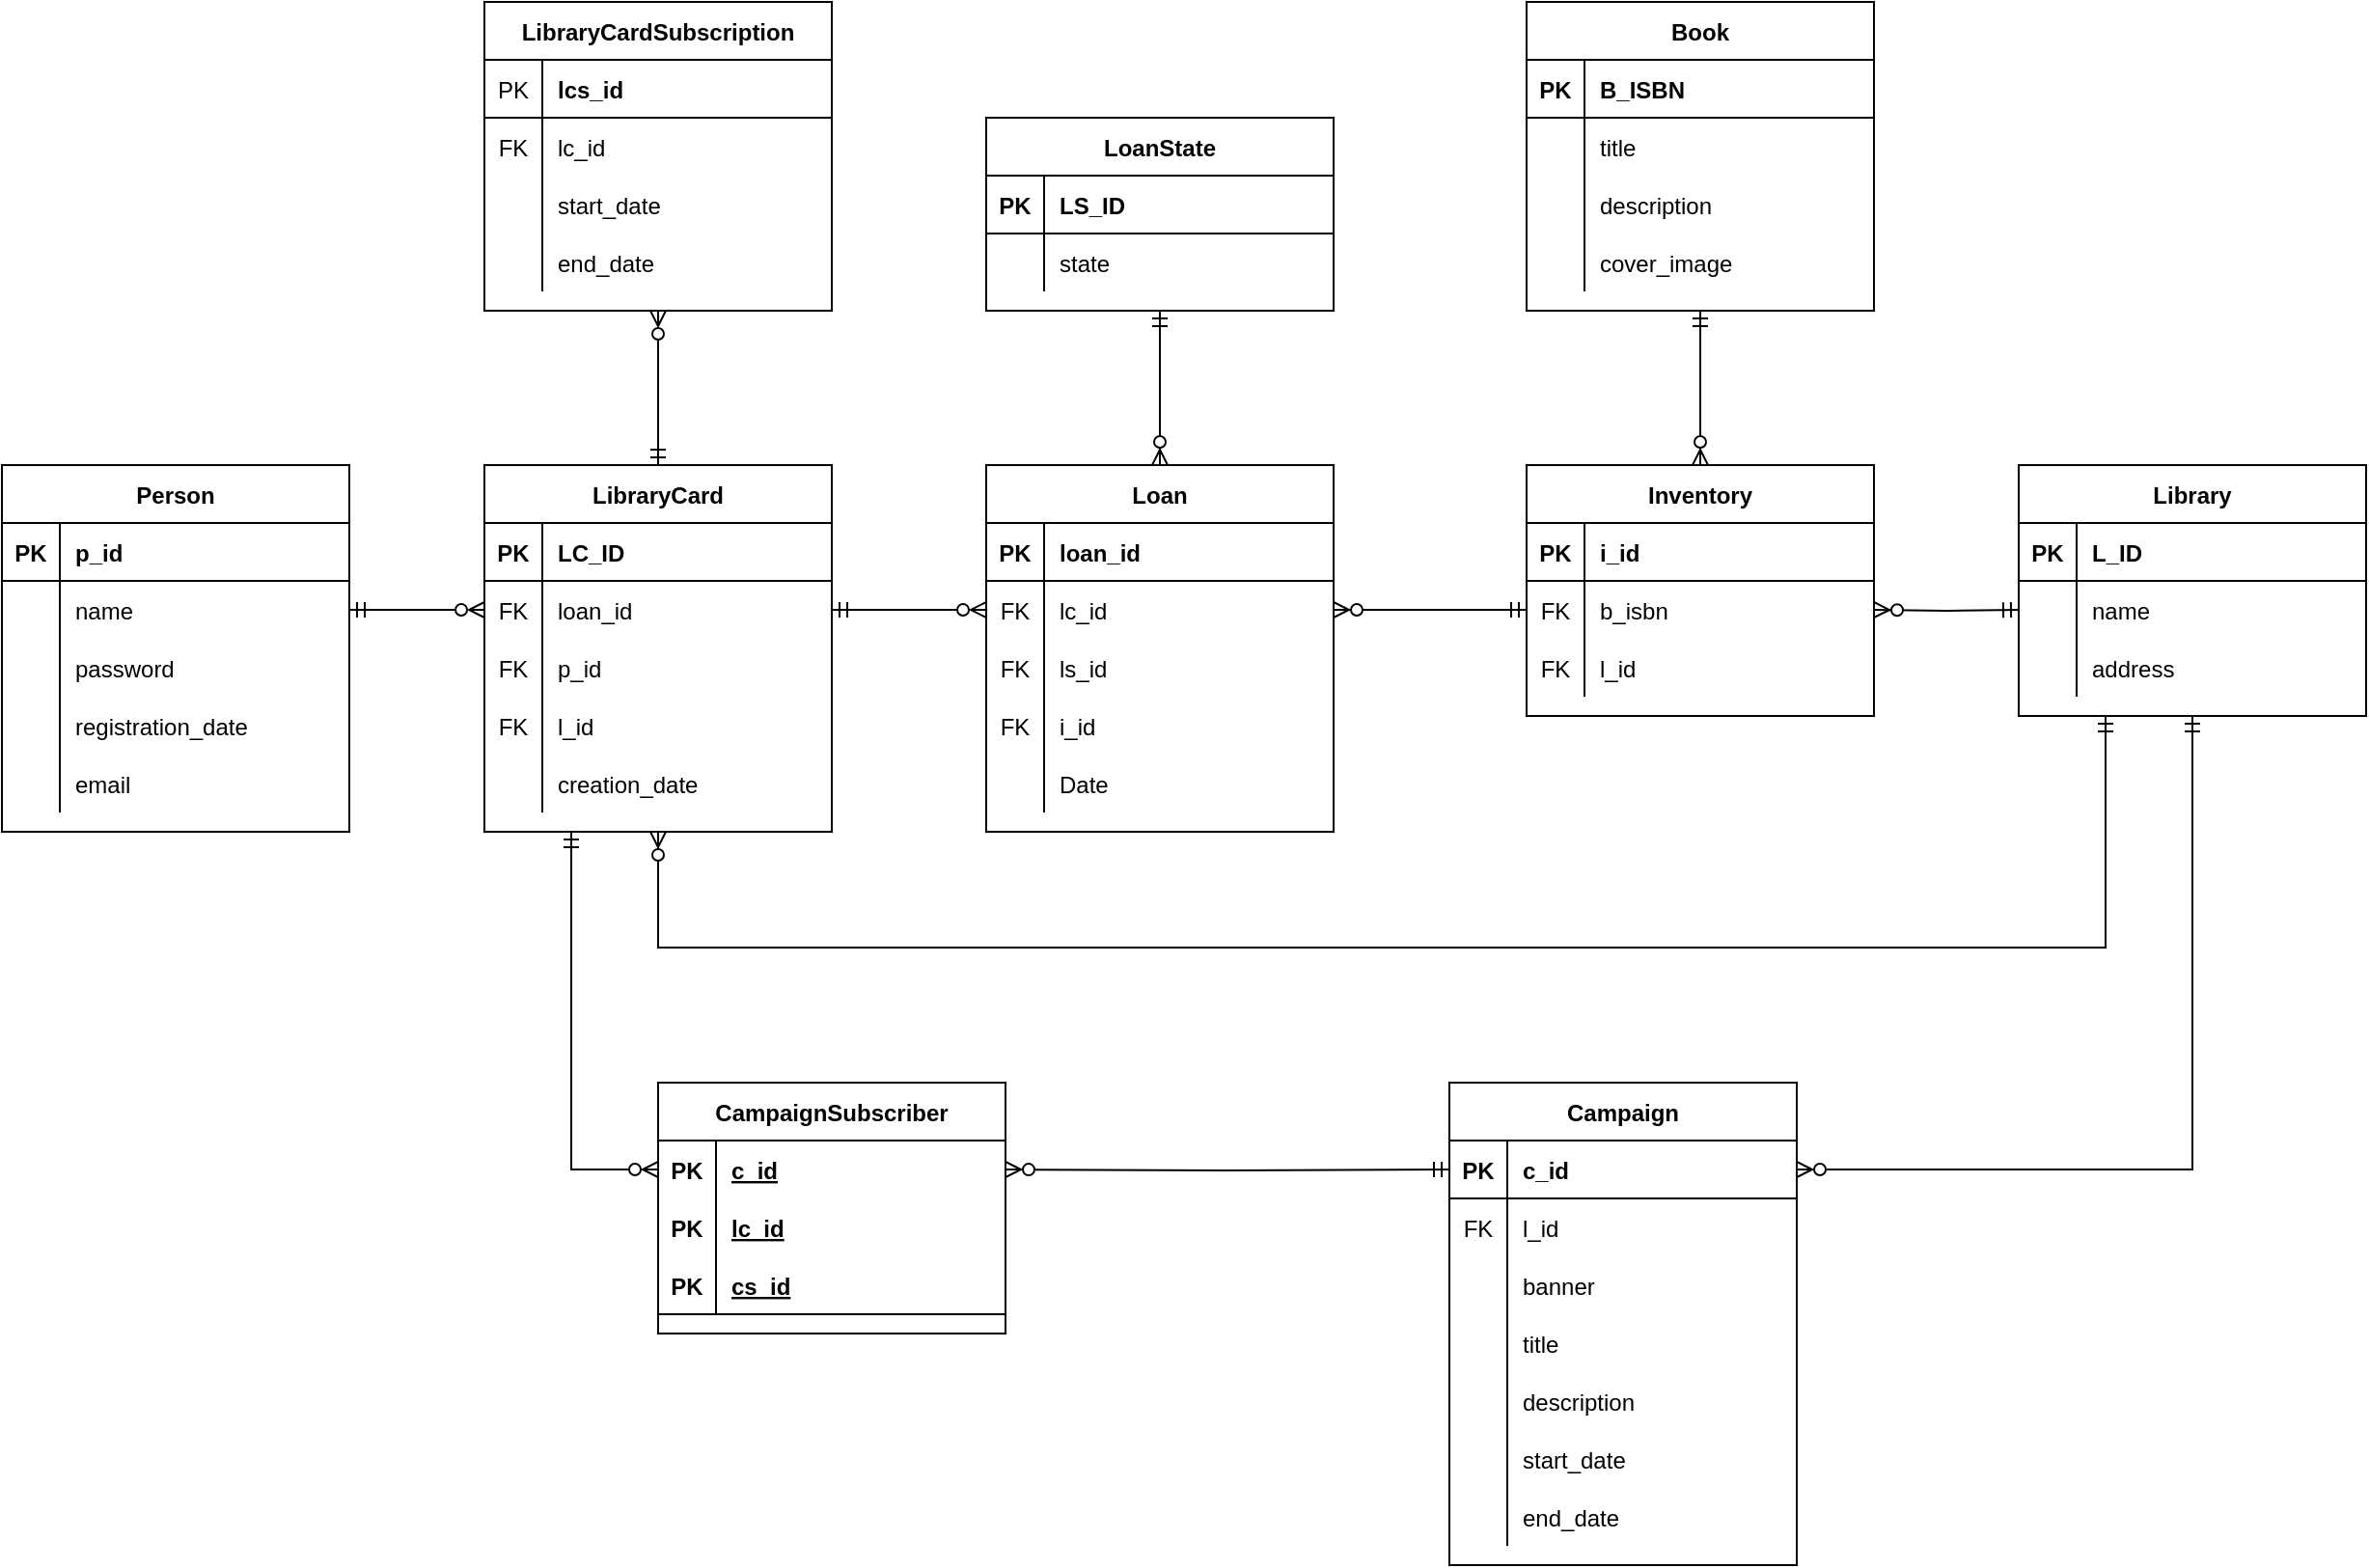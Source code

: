 <mxfile version="15.6.3" type="device"><diagram id="71XcZouUmZXSYac8kZyv" name="Page-1"><mxGraphModel dx="1411" dy="1487" grid="0" gridSize="10" guides="1" tooltips="1" connect="1" arrows="1" fold="1" page="0" pageScale="1" pageWidth="850" pageHeight="1100" math="0" shadow="0"><root><mxCell id="0"/><mxCell id="1" parent="0"/><mxCell id="ukqFxqZAA_Nl13PU7IoR-45" value="Person" style="shape=table;startSize=30;container=1;collapsible=1;childLayout=tableLayout;fixedRows=1;rowLines=0;fontStyle=1;align=center;resizeLast=1;" parent="1" vertex="1"><mxGeometry x="50" y="280" width="180" height="190" as="geometry"/></mxCell><mxCell id="ukqFxqZAA_Nl13PU7IoR-46" value="" style="shape=partialRectangle;collapsible=0;dropTarget=0;pointerEvents=0;fillColor=none;top=0;left=0;bottom=1;right=0;points=[[0,0.5],[1,0.5]];portConstraint=eastwest;" parent="ukqFxqZAA_Nl13PU7IoR-45" vertex="1"><mxGeometry y="30" width="180" height="30" as="geometry"/></mxCell><mxCell id="ukqFxqZAA_Nl13PU7IoR-47" value="PK" style="shape=partialRectangle;connectable=0;fillColor=none;top=0;left=0;bottom=0;right=0;fontStyle=1;overflow=hidden;" parent="ukqFxqZAA_Nl13PU7IoR-46" vertex="1"><mxGeometry width="30" height="30" as="geometry"><mxRectangle width="30" height="30" as="alternateBounds"/></mxGeometry></mxCell><mxCell id="ukqFxqZAA_Nl13PU7IoR-48" value="p_id" style="shape=partialRectangle;connectable=0;fillColor=none;top=0;left=0;bottom=0;right=0;align=left;spacingLeft=6;fontStyle=1;overflow=hidden;" parent="ukqFxqZAA_Nl13PU7IoR-46" vertex="1"><mxGeometry x="30" width="150" height="30" as="geometry"><mxRectangle width="150" height="30" as="alternateBounds"/></mxGeometry></mxCell><mxCell id="ukqFxqZAA_Nl13PU7IoR-49" value="" style="shape=partialRectangle;collapsible=0;dropTarget=0;pointerEvents=0;fillColor=none;top=0;left=0;bottom=0;right=0;points=[[0,0.5],[1,0.5]];portConstraint=eastwest;" parent="ukqFxqZAA_Nl13PU7IoR-45" vertex="1"><mxGeometry y="60" width="180" height="30" as="geometry"/></mxCell><mxCell id="ukqFxqZAA_Nl13PU7IoR-50" value="" style="shape=partialRectangle;connectable=0;fillColor=none;top=0;left=0;bottom=0;right=0;editable=1;overflow=hidden;" parent="ukqFxqZAA_Nl13PU7IoR-49" vertex="1"><mxGeometry width="30" height="30" as="geometry"><mxRectangle width="30" height="30" as="alternateBounds"/></mxGeometry></mxCell><mxCell id="ukqFxqZAA_Nl13PU7IoR-51" value="name" style="shape=partialRectangle;connectable=0;fillColor=none;top=0;left=0;bottom=0;right=0;align=left;spacingLeft=6;overflow=hidden;" parent="ukqFxqZAA_Nl13PU7IoR-49" vertex="1"><mxGeometry x="30" width="150" height="30" as="geometry"><mxRectangle width="150" height="30" as="alternateBounds"/></mxGeometry></mxCell><mxCell id="DUB__mF6VJ_EFagGMsb7-1" value="" style="shape=partialRectangle;collapsible=0;dropTarget=0;pointerEvents=0;fillColor=none;top=0;left=0;bottom=0;right=0;points=[[0,0.5],[1,0.5]];portConstraint=eastwest;" parent="ukqFxqZAA_Nl13PU7IoR-45" vertex="1"><mxGeometry y="90" width="180" height="30" as="geometry"/></mxCell><mxCell id="DUB__mF6VJ_EFagGMsb7-2" value="" style="shape=partialRectangle;connectable=0;fillColor=none;top=0;left=0;bottom=0;right=0;editable=1;overflow=hidden;" parent="DUB__mF6VJ_EFagGMsb7-1" vertex="1"><mxGeometry width="30" height="30" as="geometry"><mxRectangle width="30" height="30" as="alternateBounds"/></mxGeometry></mxCell><mxCell id="DUB__mF6VJ_EFagGMsb7-3" value="password" style="shape=partialRectangle;connectable=0;fillColor=none;top=0;left=0;bottom=0;right=0;align=left;spacingLeft=6;overflow=hidden;" parent="DUB__mF6VJ_EFagGMsb7-1" vertex="1"><mxGeometry x="30" width="150" height="30" as="geometry"><mxRectangle width="150" height="30" as="alternateBounds"/></mxGeometry></mxCell><mxCell id="WIIf1qisonKTlwiJl03i-13" value="" style="shape=partialRectangle;collapsible=0;dropTarget=0;pointerEvents=0;fillColor=none;top=0;left=0;bottom=0;right=0;points=[[0,0.5],[1,0.5]];portConstraint=eastwest;" vertex="1" parent="ukqFxqZAA_Nl13PU7IoR-45"><mxGeometry y="120" width="180" height="30" as="geometry"/></mxCell><mxCell id="WIIf1qisonKTlwiJl03i-14" value="" style="shape=partialRectangle;connectable=0;fillColor=none;top=0;left=0;bottom=0;right=0;editable=1;overflow=hidden;" vertex="1" parent="WIIf1qisonKTlwiJl03i-13"><mxGeometry width="30" height="30" as="geometry"><mxRectangle width="30" height="30" as="alternateBounds"/></mxGeometry></mxCell><mxCell id="WIIf1qisonKTlwiJl03i-15" value="registration_date" style="shape=partialRectangle;connectable=0;fillColor=none;top=0;left=0;bottom=0;right=0;align=left;spacingLeft=6;overflow=hidden;" vertex="1" parent="WIIf1qisonKTlwiJl03i-13"><mxGeometry x="30" width="150" height="30" as="geometry"><mxRectangle width="150" height="30" as="alternateBounds"/></mxGeometry></mxCell><mxCell id="ukqFxqZAA_Nl13PU7IoR-52" value="" style="shape=partialRectangle;collapsible=0;dropTarget=0;pointerEvents=0;fillColor=none;top=0;left=0;bottom=0;right=0;points=[[0,0.5],[1,0.5]];portConstraint=eastwest;" parent="ukqFxqZAA_Nl13PU7IoR-45" vertex="1"><mxGeometry y="150" width="180" height="30" as="geometry"/></mxCell><mxCell id="ukqFxqZAA_Nl13PU7IoR-53" value="" style="shape=partialRectangle;connectable=0;fillColor=none;top=0;left=0;bottom=0;right=0;editable=1;overflow=hidden;" parent="ukqFxqZAA_Nl13PU7IoR-52" vertex="1"><mxGeometry width="30" height="30" as="geometry"><mxRectangle width="30" height="30" as="alternateBounds"/></mxGeometry></mxCell><mxCell id="ukqFxqZAA_Nl13PU7IoR-54" value="email" style="shape=partialRectangle;connectable=0;fillColor=none;top=0;left=0;bottom=0;right=0;align=left;spacingLeft=6;overflow=hidden;" parent="ukqFxqZAA_Nl13PU7IoR-52" vertex="1"><mxGeometry x="30" width="150" height="30" as="geometry"><mxRectangle width="150" height="30" as="alternateBounds"/></mxGeometry></mxCell><mxCell id="ukqFxqZAA_Nl13PU7IoR-162" style="edgeStyle=orthogonalEdgeStyle;rounded=0;orthogonalLoop=1;jettySize=auto;html=1;exitX=0.5;exitY=0;exitDx=0;exitDy=0;entryX=0.5;entryY=1;entryDx=0;entryDy=0;endArrow=ERzeroToMany;endFill=0;startArrow=ERmandOne;startFill=0;" parent="1" source="ukqFxqZAA_Nl13PU7IoR-67" target="ukqFxqZAA_Nl13PU7IoR-86" edge="1"><mxGeometry relative="1" as="geometry"/></mxCell><mxCell id="DUB__mF6VJ_EFagGMsb7-30" style="edgeStyle=orthogonalEdgeStyle;rounded=0;orthogonalLoop=1;jettySize=auto;html=1;exitX=0.5;exitY=1;exitDx=0;exitDy=0;entryX=0.25;entryY=1;entryDx=0;entryDy=0;endArrow=ERmandOne;endFill=0;startArrow=ERzeroToMany;startFill=1;" parent="1" source="ukqFxqZAA_Nl13PU7IoR-67" target="ukqFxqZAA_Nl13PU7IoR-148" edge="1"><mxGeometry relative="1" as="geometry"><Array as="points"><mxPoint x="390" y="530"/><mxPoint x="1140" y="530"/></Array></mxGeometry></mxCell><mxCell id="5yiErtTY-mETtIlknZKM-1" style="edgeStyle=orthogonalEdgeStyle;rounded=0;orthogonalLoop=1;jettySize=auto;html=1;exitX=0.25;exitY=1;exitDx=0;exitDy=0;entryX=0;entryY=0.5;entryDx=0;entryDy=0;endArrow=ERzeroToMany;endFill=0;startArrow=ERmandOne;startFill=0;" parent="1" source="ukqFxqZAA_Nl13PU7IoR-67" target="ukqFxqZAA_Nl13PU7IoR-190" edge="1"><mxGeometry relative="1" as="geometry"/></mxCell><mxCell id="ukqFxqZAA_Nl13PU7IoR-67" value="LibraryCard" style="shape=table;startSize=30;container=1;collapsible=1;childLayout=tableLayout;fixedRows=1;rowLines=0;fontStyle=1;align=center;resizeLast=1;" parent="1" vertex="1"><mxGeometry x="300" y="280" width="180" height="190" as="geometry"><mxRectangle x="300" y="280" width="100" height="30" as="alternateBounds"/></mxGeometry></mxCell><mxCell id="ukqFxqZAA_Nl13PU7IoR-68" value="" style="shape=partialRectangle;collapsible=0;dropTarget=0;pointerEvents=0;fillColor=none;top=0;left=0;bottom=1;right=0;points=[[0,0.5],[1,0.5]];portConstraint=eastwest;" parent="ukqFxqZAA_Nl13PU7IoR-67" vertex="1"><mxGeometry y="30" width="180" height="30" as="geometry"/></mxCell><mxCell id="ukqFxqZAA_Nl13PU7IoR-69" value="PK" style="shape=partialRectangle;connectable=0;fillColor=none;top=0;left=0;bottom=0;right=0;fontStyle=1;overflow=hidden;" parent="ukqFxqZAA_Nl13PU7IoR-68" vertex="1"><mxGeometry width="30" height="30" as="geometry"><mxRectangle width="30" height="30" as="alternateBounds"/></mxGeometry></mxCell><mxCell id="ukqFxqZAA_Nl13PU7IoR-70" value="LC_ID" style="shape=partialRectangle;connectable=0;fillColor=none;top=0;left=0;bottom=0;right=0;align=left;spacingLeft=6;fontStyle=1;overflow=hidden;" parent="ukqFxqZAA_Nl13PU7IoR-68" vertex="1"><mxGeometry x="30" width="150" height="30" as="geometry"><mxRectangle width="150" height="30" as="alternateBounds"/></mxGeometry></mxCell><mxCell id="WIIf1qisonKTlwiJl03i-10" value="" style="shape=partialRectangle;collapsible=0;dropTarget=0;pointerEvents=0;fillColor=none;top=0;left=0;bottom=0;right=0;points=[[0,0.5],[1,0.5]];portConstraint=eastwest;" vertex="1" parent="ukqFxqZAA_Nl13PU7IoR-67"><mxGeometry y="60" width="180" height="30" as="geometry"/></mxCell><mxCell id="WIIf1qisonKTlwiJl03i-11" value="FK" style="shape=partialRectangle;connectable=0;fillColor=none;top=0;left=0;bottom=0;right=0;fontStyle=0;overflow=hidden;" vertex="1" parent="WIIf1qisonKTlwiJl03i-10"><mxGeometry width="30" height="30" as="geometry"><mxRectangle width="30" height="30" as="alternateBounds"/></mxGeometry></mxCell><mxCell id="WIIf1qisonKTlwiJl03i-12" value="loan_id" style="shape=partialRectangle;connectable=0;fillColor=none;top=0;left=0;bottom=0;right=0;align=left;spacingLeft=6;fontStyle=0;overflow=hidden;" vertex="1" parent="WIIf1qisonKTlwiJl03i-10"><mxGeometry x="30" width="150" height="30" as="geometry"><mxRectangle width="150" height="30" as="alternateBounds"/></mxGeometry></mxCell><mxCell id="WIIf1qisonKTlwiJl03i-7" value="" style="shape=partialRectangle;collapsible=0;dropTarget=0;pointerEvents=0;fillColor=none;top=0;left=0;bottom=0;right=0;points=[[0,0.5],[1,0.5]];portConstraint=eastwest;" vertex="1" parent="ukqFxqZAA_Nl13PU7IoR-67"><mxGeometry y="90" width="180" height="30" as="geometry"/></mxCell><mxCell id="WIIf1qisonKTlwiJl03i-8" value="FK" style="shape=partialRectangle;connectable=0;fillColor=none;top=0;left=0;bottom=0;right=0;editable=1;overflow=hidden;" vertex="1" parent="WIIf1qisonKTlwiJl03i-7"><mxGeometry width="30" height="30" as="geometry"><mxRectangle width="30" height="30" as="alternateBounds"/></mxGeometry></mxCell><mxCell id="WIIf1qisonKTlwiJl03i-9" value="p_id" style="shape=partialRectangle;connectable=0;fillColor=none;top=0;left=0;bottom=0;right=0;align=left;spacingLeft=6;overflow=hidden;" vertex="1" parent="WIIf1qisonKTlwiJl03i-7"><mxGeometry x="30" width="150" height="30" as="geometry"><mxRectangle width="150" height="30" as="alternateBounds"/></mxGeometry></mxCell><mxCell id="WIIf1qisonKTlwiJl03i-16" value="" style="shape=partialRectangle;collapsible=0;dropTarget=0;pointerEvents=0;fillColor=none;top=0;left=0;bottom=0;right=0;points=[[0,0.5],[1,0.5]];portConstraint=eastwest;" vertex="1" parent="ukqFxqZAA_Nl13PU7IoR-67"><mxGeometry y="120" width="180" height="30" as="geometry"/></mxCell><mxCell id="WIIf1qisonKTlwiJl03i-17" value="FK" style="shape=partialRectangle;connectable=0;fillColor=none;top=0;left=0;bottom=0;right=0;fontStyle=0;overflow=hidden;" vertex="1" parent="WIIf1qisonKTlwiJl03i-16"><mxGeometry width="30" height="30" as="geometry"><mxRectangle width="30" height="30" as="alternateBounds"/></mxGeometry></mxCell><mxCell id="WIIf1qisonKTlwiJl03i-18" value="l_id" style="shape=partialRectangle;connectable=0;fillColor=none;top=0;left=0;bottom=0;right=0;align=left;spacingLeft=6;fontStyle=0;overflow=hidden;" vertex="1" parent="WIIf1qisonKTlwiJl03i-16"><mxGeometry x="30" width="150" height="30" as="geometry"><mxRectangle width="150" height="30" as="alternateBounds"/></mxGeometry></mxCell><mxCell id="WIIf1qisonKTlwiJl03i-19" value="" style="shape=partialRectangle;collapsible=0;dropTarget=0;pointerEvents=0;fillColor=none;top=0;left=0;bottom=0;right=0;points=[[0,0.5],[1,0.5]];portConstraint=eastwest;" vertex="1" parent="ukqFxqZAA_Nl13PU7IoR-67"><mxGeometry y="150" width="180" height="30" as="geometry"/></mxCell><mxCell id="WIIf1qisonKTlwiJl03i-20" value="" style="shape=partialRectangle;connectable=0;fillColor=none;top=0;left=0;bottom=0;right=0;editable=1;overflow=hidden;" vertex="1" parent="WIIf1qisonKTlwiJl03i-19"><mxGeometry width="30" height="30" as="geometry"><mxRectangle width="30" height="30" as="alternateBounds"/></mxGeometry></mxCell><mxCell id="WIIf1qisonKTlwiJl03i-21" value="creation_date" style="shape=partialRectangle;connectable=0;fillColor=none;top=0;left=0;bottom=0;right=0;align=left;spacingLeft=6;overflow=hidden;" vertex="1" parent="WIIf1qisonKTlwiJl03i-19"><mxGeometry x="30" width="150" height="30" as="geometry"><mxRectangle width="150" height="30" as="alternateBounds"/></mxGeometry></mxCell><mxCell id="ukqFxqZAA_Nl13PU7IoR-86" value="LibraryCardSubscription" style="shape=table;startSize=30;container=1;collapsible=1;childLayout=tableLayout;fixedRows=1;rowLines=0;fontStyle=1;align=center;resizeLast=1;" parent="1" vertex="1"><mxGeometry x="300" y="40" width="180" height="160" as="geometry"/></mxCell><mxCell id="ukqFxqZAA_Nl13PU7IoR-103" value="" style="shape=partialRectangle;collapsible=0;dropTarget=0;pointerEvents=0;fillColor=none;top=0;left=0;bottom=1;right=0;points=[[0,0.5],[1,0.5]];portConstraint=eastwest;" parent="ukqFxqZAA_Nl13PU7IoR-86" vertex="1"><mxGeometry y="30" width="180" height="30" as="geometry"/></mxCell><mxCell id="ukqFxqZAA_Nl13PU7IoR-104" value="PK" style="shape=partialRectangle;connectable=0;fillColor=none;top=0;left=0;bottom=0;right=0;fontStyle=0;overflow=hidden;" parent="ukqFxqZAA_Nl13PU7IoR-103" vertex="1"><mxGeometry width="30" height="30" as="geometry"><mxRectangle width="30" height="30" as="alternateBounds"/></mxGeometry></mxCell><mxCell id="ukqFxqZAA_Nl13PU7IoR-105" value="lcs_id" style="shape=partialRectangle;connectable=0;fillColor=none;top=0;left=0;bottom=0;right=0;align=left;spacingLeft=6;fontStyle=1;overflow=hidden;" parent="ukqFxqZAA_Nl13PU7IoR-103" vertex="1"><mxGeometry x="30" width="150" height="30" as="geometry"><mxRectangle width="150" height="30" as="alternateBounds"/></mxGeometry></mxCell><mxCell id="WIIf1qisonKTlwiJl03i-25" value="" style="shape=partialRectangle;collapsible=0;dropTarget=0;pointerEvents=0;fillColor=none;top=0;left=0;bottom=0;right=0;points=[[0,0.5],[1,0.5]];portConstraint=eastwest;" vertex="1" parent="ukqFxqZAA_Nl13PU7IoR-86"><mxGeometry y="60" width="180" height="30" as="geometry"/></mxCell><mxCell id="WIIf1qisonKTlwiJl03i-26" value="FK" style="shape=partialRectangle;connectable=0;fillColor=none;top=0;left=0;bottom=0;right=0;fontStyle=0;overflow=hidden;" vertex="1" parent="WIIf1qisonKTlwiJl03i-25"><mxGeometry width="30" height="30" as="geometry"><mxRectangle width="30" height="30" as="alternateBounds"/></mxGeometry></mxCell><mxCell id="WIIf1qisonKTlwiJl03i-27" value="lc_id" style="shape=partialRectangle;connectable=0;fillColor=none;top=0;left=0;bottom=0;right=0;align=left;spacingLeft=6;fontStyle=0;overflow=hidden;" vertex="1" parent="WIIf1qisonKTlwiJl03i-25"><mxGeometry x="30" width="150" height="30" as="geometry"><mxRectangle width="150" height="30" as="alternateBounds"/></mxGeometry></mxCell><mxCell id="ukqFxqZAA_Nl13PU7IoR-87" value="" style="shape=partialRectangle;collapsible=0;dropTarget=0;pointerEvents=0;fillColor=none;top=0;left=0;bottom=0;right=0;points=[[0,0.5],[1,0.5]];portConstraint=eastwest;" parent="ukqFxqZAA_Nl13PU7IoR-86" vertex="1"><mxGeometry y="90" width="180" height="30" as="geometry"/></mxCell><mxCell id="ukqFxqZAA_Nl13PU7IoR-88" value="" style="shape=partialRectangle;connectable=0;fillColor=none;top=0;left=0;bottom=0;right=0;fontStyle=0;overflow=hidden;" parent="ukqFxqZAA_Nl13PU7IoR-87" vertex="1"><mxGeometry width="30" height="30" as="geometry"><mxRectangle width="30" height="30" as="alternateBounds"/></mxGeometry></mxCell><mxCell id="ukqFxqZAA_Nl13PU7IoR-89" value="start_date" style="shape=partialRectangle;connectable=0;fillColor=none;top=0;left=0;bottom=0;right=0;align=left;spacingLeft=6;fontStyle=0;overflow=hidden;" parent="ukqFxqZAA_Nl13PU7IoR-87" vertex="1"><mxGeometry x="30" width="150" height="30" as="geometry"><mxRectangle width="150" height="30" as="alternateBounds"/></mxGeometry></mxCell><mxCell id="WIIf1qisonKTlwiJl03i-22" value="" style="shape=partialRectangle;collapsible=0;dropTarget=0;pointerEvents=0;fillColor=none;top=0;left=0;bottom=0;right=0;points=[[0,0.5],[1,0.5]];portConstraint=eastwest;" vertex="1" parent="ukqFxqZAA_Nl13PU7IoR-86"><mxGeometry y="120" width="180" height="30" as="geometry"/></mxCell><mxCell id="WIIf1qisonKTlwiJl03i-23" value="" style="shape=partialRectangle;connectable=0;fillColor=none;top=0;left=0;bottom=0;right=0;editable=1;overflow=hidden;" vertex="1" parent="WIIf1qisonKTlwiJl03i-22"><mxGeometry width="30" height="30" as="geometry"><mxRectangle width="30" height="30" as="alternateBounds"/></mxGeometry></mxCell><mxCell id="WIIf1qisonKTlwiJl03i-24" value="end_date" style="shape=partialRectangle;connectable=0;fillColor=none;top=0;left=0;bottom=0;right=0;align=left;spacingLeft=6;overflow=hidden;" vertex="1" parent="WIIf1qisonKTlwiJl03i-22"><mxGeometry x="30" width="150" height="30" as="geometry"><mxRectangle width="150" height="30" as="alternateBounds"/></mxGeometry></mxCell><mxCell id="ukqFxqZAA_Nl13PU7IoR-163" style="edgeStyle=orthogonalEdgeStyle;rounded=0;orthogonalLoop=1;jettySize=auto;html=1;exitX=0.5;exitY=0;exitDx=0;exitDy=0;entryX=0.5;entryY=1;entryDx=0;entryDy=0;endArrow=ERmandOne;endFill=0;startArrow=ERzeroToMany;startFill=1;" parent="1" source="ukqFxqZAA_Nl13PU7IoR-106" target="ukqFxqZAA_Nl13PU7IoR-122" edge="1"><mxGeometry relative="1" as="geometry"/></mxCell><mxCell id="ukqFxqZAA_Nl13PU7IoR-106" value="Loan" style="shape=table;startSize=30;container=1;collapsible=1;childLayout=tableLayout;fixedRows=1;rowLines=0;fontStyle=1;align=center;resizeLast=1;" parent="1" vertex="1"><mxGeometry x="560" y="280" width="180" height="190" as="geometry"/></mxCell><mxCell id="ukqFxqZAA_Nl13PU7IoR-113" value="" style="shape=partialRectangle;collapsible=0;dropTarget=0;pointerEvents=0;fillColor=none;top=0;left=0;bottom=1;right=0;points=[[0,0.5],[1,0.5]];portConstraint=eastwest;" parent="ukqFxqZAA_Nl13PU7IoR-106" vertex="1"><mxGeometry y="30" width="180" height="30" as="geometry"/></mxCell><mxCell id="ukqFxqZAA_Nl13PU7IoR-114" value="PK" style="shape=partialRectangle;connectable=0;fillColor=none;top=0;left=0;bottom=0;right=0;fontStyle=1;overflow=hidden;" parent="ukqFxqZAA_Nl13PU7IoR-113" vertex="1"><mxGeometry width="30" height="30" as="geometry"><mxRectangle width="30" height="30" as="alternateBounds"/></mxGeometry></mxCell><mxCell id="ukqFxqZAA_Nl13PU7IoR-115" value="loan_id" style="shape=partialRectangle;connectable=0;fillColor=none;top=0;left=0;bottom=0;right=0;align=left;spacingLeft=6;fontStyle=1;overflow=hidden;" parent="ukqFxqZAA_Nl13PU7IoR-113" vertex="1"><mxGeometry x="30" width="150" height="30" as="geometry"><mxRectangle width="150" height="30" as="alternateBounds"/></mxGeometry></mxCell><mxCell id="WIIf1qisonKTlwiJl03i-31" value="" style="shape=partialRectangle;collapsible=0;dropTarget=0;pointerEvents=0;fillColor=none;top=0;left=0;bottom=0;right=0;points=[[0,0.5],[1,0.5]];portConstraint=eastwest;" vertex="1" parent="ukqFxqZAA_Nl13PU7IoR-106"><mxGeometry y="60" width="180" height="30" as="geometry"/></mxCell><mxCell id="WIIf1qisonKTlwiJl03i-32" value="FK" style="shape=partialRectangle;connectable=0;fillColor=none;top=0;left=0;bottom=0;right=0;fontStyle=0;overflow=hidden;" vertex="1" parent="WIIf1qisonKTlwiJl03i-31"><mxGeometry width="30" height="30" as="geometry"><mxRectangle width="30" height="30" as="alternateBounds"/></mxGeometry></mxCell><mxCell id="WIIf1qisonKTlwiJl03i-33" value="lc_id" style="shape=partialRectangle;connectable=0;fillColor=none;top=0;left=0;bottom=0;right=0;align=left;spacingLeft=6;fontStyle=0;overflow=hidden;" vertex="1" parent="WIIf1qisonKTlwiJl03i-31"><mxGeometry x="30" width="150" height="30" as="geometry"><mxRectangle width="150" height="30" as="alternateBounds"/></mxGeometry></mxCell><mxCell id="WIIf1qisonKTlwiJl03i-34" value="" style="shape=partialRectangle;collapsible=0;dropTarget=0;pointerEvents=0;fillColor=none;top=0;left=0;bottom=0;right=0;points=[[0,0.5],[1,0.5]];portConstraint=eastwest;" vertex="1" parent="ukqFxqZAA_Nl13PU7IoR-106"><mxGeometry y="90" width="180" height="30" as="geometry"/></mxCell><mxCell id="WIIf1qisonKTlwiJl03i-35" value="FK" style="shape=partialRectangle;connectable=0;fillColor=none;top=0;left=0;bottom=0;right=0;fontStyle=0;overflow=hidden;" vertex="1" parent="WIIf1qisonKTlwiJl03i-34"><mxGeometry width="30" height="30" as="geometry"><mxRectangle width="30" height="30" as="alternateBounds"/></mxGeometry></mxCell><mxCell id="WIIf1qisonKTlwiJl03i-36" value="ls_id" style="shape=partialRectangle;connectable=0;fillColor=none;top=0;left=0;bottom=0;right=0;align=left;spacingLeft=6;fontStyle=0;overflow=hidden;" vertex="1" parent="WIIf1qisonKTlwiJl03i-34"><mxGeometry x="30" width="150" height="30" as="geometry"><mxRectangle width="150" height="30" as="alternateBounds"/></mxGeometry></mxCell><mxCell id="WIIf1qisonKTlwiJl03i-28" value="" style="shape=partialRectangle;collapsible=0;dropTarget=0;pointerEvents=0;fillColor=none;top=0;left=0;bottom=0;right=0;points=[[0,0.5],[1,0.5]];portConstraint=eastwest;" vertex="1" parent="ukqFxqZAA_Nl13PU7IoR-106"><mxGeometry y="120" width="180" height="30" as="geometry"/></mxCell><mxCell id="WIIf1qisonKTlwiJl03i-29" value="FK" style="shape=partialRectangle;connectable=0;fillColor=none;top=0;left=0;bottom=0;right=0;fontStyle=0;overflow=hidden;" vertex="1" parent="WIIf1qisonKTlwiJl03i-28"><mxGeometry width="30" height="30" as="geometry"><mxRectangle width="30" height="30" as="alternateBounds"/></mxGeometry></mxCell><mxCell id="WIIf1qisonKTlwiJl03i-30" value="i_id" style="shape=partialRectangle;connectable=0;fillColor=none;top=0;left=0;bottom=0;right=0;align=left;spacingLeft=6;fontStyle=0;overflow=hidden;" vertex="1" parent="WIIf1qisonKTlwiJl03i-28"><mxGeometry x="30" width="150" height="30" as="geometry"><mxRectangle width="150" height="30" as="alternateBounds"/></mxGeometry></mxCell><mxCell id="ukqFxqZAA_Nl13PU7IoR-119" value="" style="shape=partialRectangle;collapsible=0;dropTarget=0;pointerEvents=0;fillColor=none;top=0;left=0;bottom=0;right=0;points=[[0,0.5],[1,0.5]];portConstraint=eastwest;" parent="ukqFxqZAA_Nl13PU7IoR-106" vertex="1"><mxGeometry y="150" width="180" height="30" as="geometry"/></mxCell><mxCell id="ukqFxqZAA_Nl13PU7IoR-120" value="" style="shape=partialRectangle;connectable=0;fillColor=none;top=0;left=0;bottom=0;right=0;editable=1;overflow=hidden;" parent="ukqFxqZAA_Nl13PU7IoR-119" vertex="1"><mxGeometry width="30" height="30" as="geometry"><mxRectangle width="30" height="30" as="alternateBounds"/></mxGeometry></mxCell><mxCell id="ukqFxqZAA_Nl13PU7IoR-121" value="Date" style="shape=partialRectangle;connectable=0;fillColor=none;top=0;left=0;bottom=0;right=0;align=left;spacingLeft=6;overflow=hidden;" parent="ukqFxqZAA_Nl13PU7IoR-119" vertex="1"><mxGeometry x="30" width="150" height="30" as="geometry"><mxRectangle width="150" height="30" as="alternateBounds"/></mxGeometry></mxCell><mxCell id="ukqFxqZAA_Nl13PU7IoR-122" value="LoanState" style="shape=table;startSize=30;container=1;collapsible=1;childLayout=tableLayout;fixedRows=1;rowLines=0;fontStyle=1;align=center;resizeLast=1;" parent="1" vertex="1"><mxGeometry x="560" y="100" width="180" height="100" as="geometry"/></mxCell><mxCell id="ukqFxqZAA_Nl13PU7IoR-126" value="" style="shape=partialRectangle;collapsible=0;dropTarget=0;pointerEvents=0;fillColor=none;top=0;left=0;bottom=1;right=0;points=[[0,0.5],[1,0.5]];portConstraint=eastwest;" parent="ukqFxqZAA_Nl13PU7IoR-122" vertex="1"><mxGeometry y="30" width="180" height="30" as="geometry"/></mxCell><mxCell id="ukqFxqZAA_Nl13PU7IoR-127" value="PK" style="shape=partialRectangle;connectable=0;fillColor=none;top=0;left=0;bottom=0;right=0;fontStyle=1;overflow=hidden;" parent="ukqFxqZAA_Nl13PU7IoR-126" vertex="1"><mxGeometry width="30" height="30" as="geometry"><mxRectangle width="30" height="30" as="alternateBounds"/></mxGeometry></mxCell><mxCell id="ukqFxqZAA_Nl13PU7IoR-128" value="LS_ID" style="shape=partialRectangle;connectable=0;fillColor=none;top=0;left=0;bottom=0;right=0;align=left;spacingLeft=6;fontStyle=1;overflow=hidden;" parent="ukqFxqZAA_Nl13PU7IoR-126" vertex="1"><mxGeometry x="30" width="150" height="30" as="geometry"><mxRectangle width="150" height="30" as="alternateBounds"/></mxGeometry></mxCell><mxCell id="ukqFxqZAA_Nl13PU7IoR-129" value="" style="shape=partialRectangle;collapsible=0;dropTarget=0;pointerEvents=0;fillColor=none;top=0;left=0;bottom=0;right=0;points=[[0,0.5],[1,0.5]];portConstraint=eastwest;" parent="ukqFxqZAA_Nl13PU7IoR-122" vertex="1"><mxGeometry y="60" width="180" height="30" as="geometry"/></mxCell><mxCell id="ukqFxqZAA_Nl13PU7IoR-130" value="" style="shape=partialRectangle;connectable=0;fillColor=none;top=0;left=0;bottom=0;right=0;editable=1;overflow=hidden;" parent="ukqFxqZAA_Nl13PU7IoR-129" vertex="1"><mxGeometry width="30" height="30" as="geometry"><mxRectangle width="30" height="30" as="alternateBounds"/></mxGeometry></mxCell><mxCell id="ukqFxqZAA_Nl13PU7IoR-131" value="state" style="shape=partialRectangle;connectable=0;fillColor=none;top=0;left=0;bottom=0;right=0;align=left;spacingLeft=6;overflow=hidden;" parent="ukqFxqZAA_Nl13PU7IoR-129" vertex="1"><mxGeometry x="30" width="150" height="30" as="geometry"><mxRectangle width="150" height="30" as="alternateBounds"/></mxGeometry></mxCell><mxCell id="ukqFxqZAA_Nl13PU7IoR-135" value="Inventory" style="shape=table;startSize=30;container=1;collapsible=1;childLayout=tableLayout;fixedRows=1;rowLines=0;fontStyle=1;align=center;resizeLast=1;" parent="1" vertex="1"><mxGeometry x="840" y="280" width="180" height="130" as="geometry"/></mxCell><mxCell id="ukqFxqZAA_Nl13PU7IoR-136" value="" style="shape=partialRectangle;collapsible=0;dropTarget=0;pointerEvents=0;fillColor=none;top=0;left=0;bottom=1;right=0;points=[[0,0.5],[1,0.5]];portConstraint=eastwest;" parent="ukqFxqZAA_Nl13PU7IoR-135" vertex="1"><mxGeometry y="30" width="180" height="30" as="geometry"/></mxCell><mxCell id="ukqFxqZAA_Nl13PU7IoR-137" value="PK" style="shape=partialRectangle;connectable=0;fillColor=none;top=0;left=0;bottom=0;right=0;fontStyle=1;overflow=hidden;" parent="ukqFxqZAA_Nl13PU7IoR-136" vertex="1"><mxGeometry width="30" height="30" as="geometry"><mxRectangle width="30" height="30" as="alternateBounds"/></mxGeometry></mxCell><mxCell id="ukqFxqZAA_Nl13PU7IoR-138" value="i_id" style="shape=partialRectangle;connectable=0;fillColor=none;top=0;left=0;bottom=0;right=0;align=left;spacingLeft=6;fontStyle=1;overflow=hidden;" parent="ukqFxqZAA_Nl13PU7IoR-136" vertex="1"><mxGeometry x="30" width="150" height="30" as="geometry"><mxRectangle width="150" height="30" as="alternateBounds"/></mxGeometry></mxCell><mxCell id="WIIf1qisonKTlwiJl03i-37" value="" style="shape=partialRectangle;collapsible=0;dropTarget=0;pointerEvents=0;fillColor=none;top=0;left=0;bottom=0;right=0;points=[[0,0.5],[1,0.5]];portConstraint=eastwest;" vertex="1" parent="ukqFxqZAA_Nl13PU7IoR-135"><mxGeometry y="60" width="180" height="30" as="geometry"/></mxCell><mxCell id="WIIf1qisonKTlwiJl03i-38" value="FK" style="shape=partialRectangle;connectable=0;fillColor=none;top=0;left=0;bottom=0;right=0;fontStyle=0;overflow=hidden;" vertex="1" parent="WIIf1qisonKTlwiJl03i-37"><mxGeometry width="30" height="30" as="geometry"><mxRectangle width="30" height="30" as="alternateBounds"/></mxGeometry></mxCell><mxCell id="WIIf1qisonKTlwiJl03i-39" value="b_isbn" style="shape=partialRectangle;connectable=0;fillColor=none;top=0;left=0;bottom=0;right=0;align=left;spacingLeft=6;fontStyle=0;overflow=hidden;" vertex="1" parent="WIIf1qisonKTlwiJl03i-37"><mxGeometry x="30" width="150" height="30" as="geometry"><mxRectangle width="150" height="30" as="alternateBounds"/></mxGeometry></mxCell><mxCell id="WIIf1qisonKTlwiJl03i-40" value="" style="shape=partialRectangle;collapsible=0;dropTarget=0;pointerEvents=0;fillColor=none;top=0;left=0;bottom=0;right=0;points=[[0,0.5],[1,0.5]];portConstraint=eastwest;" vertex="1" parent="ukqFxqZAA_Nl13PU7IoR-135"><mxGeometry y="90" width="180" height="30" as="geometry"/></mxCell><mxCell id="WIIf1qisonKTlwiJl03i-41" value="FK" style="shape=partialRectangle;connectable=0;fillColor=none;top=0;left=0;bottom=0;right=0;fontStyle=0;overflow=hidden;" vertex="1" parent="WIIf1qisonKTlwiJl03i-40"><mxGeometry width="30" height="30" as="geometry"><mxRectangle width="30" height="30" as="alternateBounds"/></mxGeometry></mxCell><mxCell id="WIIf1qisonKTlwiJl03i-42" value="l_id" style="shape=partialRectangle;connectable=0;fillColor=none;top=0;left=0;bottom=0;right=0;align=left;spacingLeft=6;fontStyle=0;overflow=hidden;" vertex="1" parent="WIIf1qisonKTlwiJl03i-40"><mxGeometry x="30" width="150" height="30" as="geometry"><mxRectangle width="150" height="30" as="alternateBounds"/></mxGeometry></mxCell><mxCell id="ukqFxqZAA_Nl13PU7IoR-187" style="edgeStyle=orthogonalEdgeStyle;rounded=0;orthogonalLoop=1;jettySize=auto;html=1;exitX=0.5;exitY=1;exitDx=0;exitDy=0;entryX=1;entryY=0.5;entryDx=0;entryDy=0;startArrow=ERmandOne;startFill=0;endArrow=ERzeroToMany;endFill=0;" parent="1" source="ukqFxqZAA_Nl13PU7IoR-148" edge="1"><mxGeometry relative="1" as="geometry"><mxPoint x="980" y="645" as="targetPoint"/><Array as="points"><mxPoint x="1185" y="645"/></Array></mxGeometry></mxCell><mxCell id="ukqFxqZAA_Nl13PU7IoR-148" value="Library" style="shape=table;startSize=30;container=1;collapsible=1;childLayout=tableLayout;fixedRows=1;rowLines=0;fontStyle=1;align=center;resizeLast=1;" parent="1" vertex="1"><mxGeometry x="1095" y="280" width="180" height="130" as="geometry"/></mxCell><mxCell id="ukqFxqZAA_Nl13PU7IoR-149" value="" style="shape=partialRectangle;collapsible=0;dropTarget=0;pointerEvents=0;fillColor=none;top=0;left=0;bottom=1;right=0;points=[[0,0.5],[1,0.5]];portConstraint=eastwest;" parent="ukqFxqZAA_Nl13PU7IoR-148" vertex="1"><mxGeometry y="30" width="180" height="30" as="geometry"/></mxCell><mxCell id="ukqFxqZAA_Nl13PU7IoR-150" value="PK" style="shape=partialRectangle;connectable=0;fillColor=none;top=0;left=0;bottom=0;right=0;fontStyle=1;overflow=hidden;" parent="ukqFxqZAA_Nl13PU7IoR-149" vertex="1"><mxGeometry width="30" height="30" as="geometry"><mxRectangle width="30" height="30" as="alternateBounds"/></mxGeometry></mxCell><mxCell id="ukqFxqZAA_Nl13PU7IoR-151" value="L_ID" style="shape=partialRectangle;connectable=0;fillColor=none;top=0;left=0;bottom=0;right=0;align=left;spacingLeft=6;fontStyle=1;overflow=hidden;" parent="ukqFxqZAA_Nl13PU7IoR-149" vertex="1"><mxGeometry x="30" width="150" height="30" as="geometry"><mxRectangle width="150" height="30" as="alternateBounds"/></mxGeometry></mxCell><mxCell id="ukqFxqZAA_Nl13PU7IoR-152" value="" style="shape=partialRectangle;collapsible=0;dropTarget=0;pointerEvents=0;fillColor=none;top=0;left=0;bottom=0;right=0;points=[[0,0.5],[1,0.5]];portConstraint=eastwest;" parent="ukqFxqZAA_Nl13PU7IoR-148" vertex="1"><mxGeometry y="60" width="180" height="30" as="geometry"/></mxCell><mxCell id="ukqFxqZAA_Nl13PU7IoR-153" value="" style="shape=partialRectangle;connectable=0;fillColor=none;top=0;left=0;bottom=0;right=0;editable=1;overflow=hidden;" parent="ukqFxqZAA_Nl13PU7IoR-152" vertex="1"><mxGeometry width="30" height="30" as="geometry"><mxRectangle width="30" height="30" as="alternateBounds"/></mxGeometry></mxCell><mxCell id="ukqFxqZAA_Nl13PU7IoR-154" value="name" style="shape=partialRectangle;connectable=0;fillColor=none;top=0;left=0;bottom=0;right=0;align=left;spacingLeft=6;overflow=hidden;" parent="ukqFxqZAA_Nl13PU7IoR-152" vertex="1"><mxGeometry x="30" width="150" height="30" as="geometry"><mxRectangle width="150" height="30" as="alternateBounds"/></mxGeometry></mxCell><mxCell id="ukqFxqZAA_Nl13PU7IoR-155" value="" style="shape=partialRectangle;collapsible=0;dropTarget=0;pointerEvents=0;fillColor=none;top=0;left=0;bottom=0;right=0;points=[[0,0.5],[1,0.5]];portConstraint=eastwest;" parent="ukqFxqZAA_Nl13PU7IoR-148" vertex="1"><mxGeometry y="90" width="180" height="30" as="geometry"/></mxCell><mxCell id="ukqFxqZAA_Nl13PU7IoR-156" value="" style="shape=partialRectangle;connectable=0;fillColor=none;top=0;left=0;bottom=0;right=0;editable=1;overflow=hidden;" parent="ukqFxqZAA_Nl13PU7IoR-155" vertex="1"><mxGeometry width="30" height="30" as="geometry"><mxRectangle width="30" height="30" as="alternateBounds"/></mxGeometry></mxCell><mxCell id="ukqFxqZAA_Nl13PU7IoR-157" value="address" style="shape=partialRectangle;connectable=0;fillColor=none;top=0;left=0;bottom=0;right=0;align=left;spacingLeft=6;overflow=hidden;" parent="ukqFxqZAA_Nl13PU7IoR-155" vertex="1"><mxGeometry x="30" width="150" height="30" as="geometry"><mxRectangle width="150" height="30" as="alternateBounds"/></mxGeometry></mxCell><mxCell id="ukqFxqZAA_Nl13PU7IoR-161" style="edgeStyle=orthogonalEdgeStyle;rounded=0;orthogonalLoop=1;jettySize=auto;html=1;exitX=1;exitY=0.5;exitDx=0;exitDy=0;entryX=0;entryY=0.5;entryDx=0;entryDy=0;endArrow=ERzeroToMany;endFill=0;startArrow=ERmandOne;startFill=0;" parent="1" source="ukqFxqZAA_Nl13PU7IoR-49" edge="1"><mxGeometry relative="1" as="geometry"><mxPoint x="300" y="355" as="targetPoint"/></mxGeometry></mxCell><mxCell id="ukqFxqZAA_Nl13PU7IoR-164" style="edgeStyle=orthogonalEdgeStyle;rounded=0;orthogonalLoop=1;jettySize=auto;html=1;exitX=1;exitY=0.5;exitDx=0;exitDy=0;entryX=0;entryY=0.5;entryDx=0;entryDy=0;endArrow=ERzeroToMany;endFill=0;startArrow=ERmandOne;startFill=0;" parent="1" edge="1"><mxGeometry relative="1" as="geometry"><mxPoint x="480" y="355" as="sourcePoint"/><mxPoint x="560" y="355" as="targetPoint"/></mxGeometry></mxCell><mxCell id="ukqFxqZAA_Nl13PU7IoR-165" style="edgeStyle=orthogonalEdgeStyle;rounded=0;orthogonalLoop=1;jettySize=auto;html=1;exitX=1;exitY=0.5;exitDx=0;exitDy=0;entryX=0;entryY=0.5;entryDx=0;entryDy=0;endArrow=ERmandOne;endFill=0;startArrow=ERzeroToMany;startFill=1;" parent="1" source="WIIf1qisonKTlwiJl03i-31" edge="1"><mxGeometry relative="1" as="geometry"><mxPoint x="840.0" y="355" as="targetPoint"/><Array as="points"><mxPoint x="790" y="355"/><mxPoint x="790" y="355"/></Array></mxGeometry></mxCell><mxCell id="ukqFxqZAA_Nl13PU7IoR-167" value="Campaign" style="shape=table;startSize=30;container=1;collapsible=1;childLayout=tableLayout;fixedRows=1;rowLines=0;fontStyle=1;align=center;resizeLast=1;" parent="1" vertex="1"><mxGeometry x="800" y="600" width="180" height="250" as="geometry"/></mxCell><mxCell id="ukqFxqZAA_Nl13PU7IoR-168" value="" style="shape=partialRectangle;collapsible=0;dropTarget=0;pointerEvents=0;fillColor=none;top=0;left=0;bottom=1;right=0;points=[[0,0.5],[1,0.5]];portConstraint=eastwest;" parent="ukqFxqZAA_Nl13PU7IoR-167" vertex="1"><mxGeometry y="30" width="180" height="30" as="geometry"/></mxCell><mxCell id="ukqFxqZAA_Nl13PU7IoR-169" value="PK" style="shape=partialRectangle;connectable=0;fillColor=none;top=0;left=0;bottom=0;right=0;fontStyle=1;overflow=hidden;" parent="ukqFxqZAA_Nl13PU7IoR-168" vertex="1"><mxGeometry width="30" height="30" as="geometry"><mxRectangle width="30" height="30" as="alternateBounds"/></mxGeometry></mxCell><mxCell id="ukqFxqZAA_Nl13PU7IoR-170" value="c_id" style="shape=partialRectangle;connectable=0;fillColor=none;top=0;left=0;bottom=0;right=0;align=left;spacingLeft=6;fontStyle=1;overflow=hidden;" parent="ukqFxqZAA_Nl13PU7IoR-168" vertex="1"><mxGeometry x="30" width="150" height="30" as="geometry"><mxRectangle width="150" height="30" as="alternateBounds"/></mxGeometry></mxCell><mxCell id="WIIf1qisonKTlwiJl03i-49" value="" style="shape=partialRectangle;collapsible=0;dropTarget=0;pointerEvents=0;fillColor=none;top=0;left=0;bottom=0;right=0;points=[[0,0.5],[1,0.5]];portConstraint=eastwest;" vertex="1" parent="ukqFxqZAA_Nl13PU7IoR-167"><mxGeometry y="60" width="180" height="30" as="geometry"/></mxCell><mxCell id="WIIf1qisonKTlwiJl03i-50" value="FK" style="shape=partialRectangle;connectable=0;fillColor=none;top=0;left=0;bottom=0;right=0;fontStyle=0;overflow=hidden;" vertex="1" parent="WIIf1qisonKTlwiJl03i-49"><mxGeometry width="30" height="30" as="geometry"><mxRectangle width="30" height="30" as="alternateBounds"/></mxGeometry></mxCell><mxCell id="WIIf1qisonKTlwiJl03i-51" value="l_id" style="shape=partialRectangle;connectable=0;fillColor=none;top=0;left=0;bottom=0;right=0;align=left;spacingLeft=6;fontStyle=0;overflow=hidden;" vertex="1" parent="WIIf1qisonKTlwiJl03i-49"><mxGeometry x="30" width="150" height="30" as="geometry"><mxRectangle width="150" height="30" as="alternateBounds"/></mxGeometry></mxCell><mxCell id="ukqFxqZAA_Nl13PU7IoR-171" value="" style="shape=partialRectangle;collapsible=0;dropTarget=0;pointerEvents=0;fillColor=none;top=0;left=0;bottom=0;right=0;points=[[0,0.5],[1,0.5]];portConstraint=eastwest;" parent="ukqFxqZAA_Nl13PU7IoR-167" vertex="1"><mxGeometry y="90" width="180" height="30" as="geometry"/></mxCell><mxCell id="ukqFxqZAA_Nl13PU7IoR-172" value="" style="shape=partialRectangle;connectable=0;fillColor=none;top=0;left=0;bottom=0;right=0;editable=1;overflow=hidden;" parent="ukqFxqZAA_Nl13PU7IoR-171" vertex="1"><mxGeometry width="30" height="30" as="geometry"><mxRectangle width="30" height="30" as="alternateBounds"/></mxGeometry></mxCell><mxCell id="ukqFxqZAA_Nl13PU7IoR-173" value="banner" style="shape=partialRectangle;connectable=0;fillColor=none;top=0;left=0;bottom=0;right=0;align=left;spacingLeft=6;overflow=hidden;" parent="ukqFxqZAA_Nl13PU7IoR-171" vertex="1"><mxGeometry x="30" width="150" height="30" as="geometry"><mxRectangle width="150" height="30" as="alternateBounds"/></mxGeometry></mxCell><mxCell id="WIIf1qisonKTlwiJl03i-52" value="" style="shape=partialRectangle;collapsible=0;dropTarget=0;pointerEvents=0;fillColor=none;top=0;left=0;bottom=0;right=0;points=[[0,0.5],[1,0.5]];portConstraint=eastwest;" vertex="1" parent="ukqFxqZAA_Nl13PU7IoR-167"><mxGeometry y="120" width="180" height="30" as="geometry"/></mxCell><mxCell id="WIIf1qisonKTlwiJl03i-53" value="" style="shape=partialRectangle;connectable=0;fillColor=none;top=0;left=0;bottom=0;right=0;editable=1;overflow=hidden;" vertex="1" parent="WIIf1qisonKTlwiJl03i-52"><mxGeometry width="30" height="30" as="geometry"><mxRectangle width="30" height="30" as="alternateBounds"/></mxGeometry></mxCell><mxCell id="WIIf1qisonKTlwiJl03i-54" value="title" style="shape=partialRectangle;connectable=0;fillColor=none;top=0;left=0;bottom=0;right=0;align=left;spacingLeft=6;overflow=hidden;" vertex="1" parent="WIIf1qisonKTlwiJl03i-52"><mxGeometry x="30" width="150" height="30" as="geometry"><mxRectangle width="150" height="30" as="alternateBounds"/></mxGeometry></mxCell><mxCell id="WIIf1qisonKTlwiJl03i-55" value="" style="shape=partialRectangle;collapsible=0;dropTarget=0;pointerEvents=0;fillColor=none;top=0;left=0;bottom=0;right=0;points=[[0,0.5],[1,0.5]];portConstraint=eastwest;" vertex="1" parent="ukqFxqZAA_Nl13PU7IoR-167"><mxGeometry y="150" width="180" height="30" as="geometry"/></mxCell><mxCell id="WIIf1qisonKTlwiJl03i-56" value="" style="shape=partialRectangle;connectable=0;fillColor=none;top=0;left=0;bottom=0;right=0;editable=1;overflow=hidden;" vertex="1" parent="WIIf1qisonKTlwiJl03i-55"><mxGeometry width="30" height="30" as="geometry"><mxRectangle width="30" height="30" as="alternateBounds"/></mxGeometry></mxCell><mxCell id="WIIf1qisonKTlwiJl03i-57" value="description" style="shape=partialRectangle;connectable=0;fillColor=none;top=0;left=0;bottom=0;right=0;align=left;spacingLeft=6;overflow=hidden;" vertex="1" parent="WIIf1qisonKTlwiJl03i-55"><mxGeometry x="30" width="150" height="30" as="geometry"><mxRectangle width="150" height="30" as="alternateBounds"/></mxGeometry></mxCell><mxCell id="WIIf1qisonKTlwiJl03i-61" value="" style="shape=partialRectangle;collapsible=0;dropTarget=0;pointerEvents=0;fillColor=none;top=0;left=0;bottom=0;right=0;points=[[0,0.5],[1,0.5]];portConstraint=eastwest;" vertex="1" parent="ukqFxqZAA_Nl13PU7IoR-167"><mxGeometry y="180" width="180" height="30" as="geometry"/></mxCell><mxCell id="WIIf1qisonKTlwiJl03i-62" value="" style="shape=partialRectangle;connectable=0;fillColor=none;top=0;left=0;bottom=0;right=0;editable=1;overflow=hidden;" vertex="1" parent="WIIf1qisonKTlwiJl03i-61"><mxGeometry width="30" height="30" as="geometry"><mxRectangle width="30" height="30" as="alternateBounds"/></mxGeometry></mxCell><mxCell id="WIIf1qisonKTlwiJl03i-63" value="start_date" style="shape=partialRectangle;connectable=0;fillColor=none;top=0;left=0;bottom=0;right=0;align=left;spacingLeft=6;overflow=hidden;" vertex="1" parent="WIIf1qisonKTlwiJl03i-61"><mxGeometry x="30" width="150" height="30" as="geometry"><mxRectangle width="150" height="30" as="alternateBounds"/></mxGeometry></mxCell><mxCell id="WIIf1qisonKTlwiJl03i-58" value="" style="shape=partialRectangle;collapsible=0;dropTarget=0;pointerEvents=0;fillColor=none;top=0;left=0;bottom=0;right=0;points=[[0,0.5],[1,0.5]];portConstraint=eastwest;" vertex="1" parent="ukqFxqZAA_Nl13PU7IoR-167"><mxGeometry y="210" width="180" height="30" as="geometry"/></mxCell><mxCell id="WIIf1qisonKTlwiJl03i-59" value="" style="shape=partialRectangle;connectable=0;fillColor=none;top=0;left=0;bottom=0;right=0;editable=1;overflow=hidden;" vertex="1" parent="WIIf1qisonKTlwiJl03i-58"><mxGeometry width="30" height="30" as="geometry"><mxRectangle width="30" height="30" as="alternateBounds"/></mxGeometry></mxCell><mxCell id="WIIf1qisonKTlwiJl03i-60" value="end_date" style="shape=partialRectangle;connectable=0;fillColor=none;top=0;left=0;bottom=0;right=0;align=left;spacingLeft=6;overflow=hidden;" vertex="1" parent="WIIf1qisonKTlwiJl03i-58"><mxGeometry x="30" width="150" height="30" as="geometry"><mxRectangle width="150" height="30" as="alternateBounds"/></mxGeometry></mxCell><mxCell id="ukqFxqZAA_Nl13PU7IoR-177" value="CampaignSubscriber" style="shape=table;startSize=30;container=1;collapsible=1;childLayout=tableLayout;fixedRows=1;rowLines=0;fontStyle=1;align=center;resizeLast=1;" parent="1" vertex="1"><mxGeometry x="390" y="600" width="180" height="130" as="geometry"/></mxCell><mxCell id="ukqFxqZAA_Nl13PU7IoR-190" value="" style="shape=partialRectangle;collapsible=0;dropTarget=0;pointerEvents=0;fillColor=none;top=0;left=0;bottom=0;right=0;points=[[0,0.5],[1,0.5]];portConstraint=eastwest;" parent="ukqFxqZAA_Nl13PU7IoR-177" vertex="1"><mxGeometry y="30" width="180" height="30" as="geometry"/></mxCell><mxCell id="ukqFxqZAA_Nl13PU7IoR-191" value="PK" style="shape=partialRectangle;connectable=0;fillColor=none;top=0;left=0;bottom=0;right=0;fontStyle=1;overflow=hidden;" parent="ukqFxqZAA_Nl13PU7IoR-190" vertex="1"><mxGeometry width="30" height="30" as="geometry"><mxRectangle width="30" height="30" as="alternateBounds"/></mxGeometry></mxCell><mxCell id="ukqFxqZAA_Nl13PU7IoR-192" value="c_id" style="shape=partialRectangle;connectable=0;fillColor=none;top=0;left=0;bottom=0;right=0;align=left;spacingLeft=6;fontStyle=5;overflow=hidden;" parent="ukqFxqZAA_Nl13PU7IoR-190" vertex="1"><mxGeometry x="30" width="150" height="30" as="geometry"><mxRectangle width="150" height="30" as="alternateBounds"/></mxGeometry></mxCell><mxCell id="WIIf1qisonKTlwiJl03i-46" value="" style="shape=partialRectangle;collapsible=0;dropTarget=0;pointerEvents=0;fillColor=none;top=0;left=0;bottom=0;right=0;points=[[0,0.5],[1,0.5]];portConstraint=eastwest;" vertex="1" parent="ukqFxqZAA_Nl13PU7IoR-177"><mxGeometry y="60" width="180" height="30" as="geometry"/></mxCell><mxCell id="WIIf1qisonKTlwiJl03i-47" value="PK" style="shape=partialRectangle;connectable=0;fillColor=none;top=0;left=0;bottom=0;right=0;fontStyle=1;overflow=hidden;" vertex="1" parent="WIIf1qisonKTlwiJl03i-46"><mxGeometry width="30" height="30" as="geometry"><mxRectangle width="30" height="30" as="alternateBounds"/></mxGeometry></mxCell><mxCell id="WIIf1qisonKTlwiJl03i-48" value="lc_id" style="shape=partialRectangle;connectable=0;fillColor=none;top=0;left=0;bottom=0;right=0;align=left;spacingLeft=6;fontStyle=5;overflow=hidden;" vertex="1" parent="WIIf1qisonKTlwiJl03i-46"><mxGeometry x="30" width="150" height="30" as="geometry"><mxRectangle width="150" height="30" as="alternateBounds"/></mxGeometry></mxCell><mxCell id="WIIf1qisonKTlwiJl03i-43" value="" style="shape=partialRectangle;collapsible=0;dropTarget=0;pointerEvents=0;fillColor=none;top=0;left=0;bottom=1;right=0;points=[[0,0.5],[1,0.5]];portConstraint=eastwest;" vertex="1" parent="ukqFxqZAA_Nl13PU7IoR-177"><mxGeometry y="90" width="180" height="30" as="geometry"/></mxCell><mxCell id="WIIf1qisonKTlwiJl03i-44" value="PK" style="shape=partialRectangle;connectable=0;fillColor=none;top=0;left=0;bottom=0;right=0;fontStyle=1;overflow=hidden;" vertex="1" parent="WIIf1qisonKTlwiJl03i-43"><mxGeometry width="30" height="30" as="geometry"><mxRectangle width="30" height="30" as="alternateBounds"/></mxGeometry></mxCell><mxCell id="WIIf1qisonKTlwiJl03i-45" value="cs_id" style="shape=partialRectangle;connectable=0;fillColor=none;top=0;left=0;bottom=0;right=0;align=left;spacingLeft=6;fontStyle=5;overflow=hidden;" vertex="1" parent="WIIf1qisonKTlwiJl03i-43"><mxGeometry x="30" width="150" height="30" as="geometry"><mxRectangle width="150" height="30" as="alternateBounds"/></mxGeometry></mxCell><mxCell id="ukqFxqZAA_Nl13PU7IoR-198" style="edgeStyle=orthogonalEdgeStyle;rounded=0;orthogonalLoop=1;jettySize=auto;html=1;exitX=0;exitY=0.5;exitDx=0;exitDy=0;entryX=1;entryY=0.5;entryDx=0;entryDy=0;startArrow=ERmandOne;startFill=0;endArrow=ERzeroToMany;endFill=0;" parent="1" target="ukqFxqZAA_Nl13PU7IoR-190" edge="1"><mxGeometry relative="1" as="geometry"><mxPoint x="800" y="645" as="sourcePoint"/></mxGeometry></mxCell><mxCell id="ukqFxqZAA_Nl13PU7IoR-235" style="edgeStyle=orthogonalEdgeStyle;rounded=0;orthogonalLoop=1;jettySize=auto;html=1;exitX=0.5;exitY=1;exitDx=0;exitDy=0;entryX=0.5;entryY=0;entryDx=0;entryDy=0;endArrow=ERzeroToMany;endFill=0;startArrow=ERmandOne;startFill=0;" parent="1" source="ukqFxqZAA_Nl13PU7IoR-219" target="ukqFxqZAA_Nl13PU7IoR-135" edge="1"><mxGeometry relative="1" as="geometry"/></mxCell><mxCell id="ukqFxqZAA_Nl13PU7IoR-219" value="Book" style="shape=table;startSize=30;container=1;collapsible=1;childLayout=tableLayout;fixedRows=1;rowLines=0;fontStyle=1;align=center;resizeLast=1;" parent="1" vertex="1"><mxGeometry x="840" y="40" width="180" height="160" as="geometry"/></mxCell><mxCell id="ukqFxqZAA_Nl13PU7IoR-220" value="" style="shape=partialRectangle;collapsible=0;dropTarget=0;pointerEvents=0;fillColor=none;top=0;left=0;bottom=1;right=0;points=[[0,0.5],[1,0.5]];portConstraint=eastwest;" parent="ukqFxqZAA_Nl13PU7IoR-219" vertex="1"><mxGeometry y="30" width="180" height="30" as="geometry"/></mxCell><mxCell id="ukqFxqZAA_Nl13PU7IoR-221" value="PK" style="shape=partialRectangle;connectable=0;fillColor=none;top=0;left=0;bottom=0;right=0;fontStyle=1;overflow=hidden;" parent="ukqFxqZAA_Nl13PU7IoR-220" vertex="1"><mxGeometry width="30" height="30" as="geometry"><mxRectangle width="30" height="30" as="alternateBounds"/></mxGeometry></mxCell><mxCell id="ukqFxqZAA_Nl13PU7IoR-222" value="B_ISBN" style="shape=partialRectangle;connectable=0;fillColor=none;top=0;left=0;bottom=0;right=0;align=left;spacingLeft=6;fontStyle=1;overflow=hidden;" parent="ukqFxqZAA_Nl13PU7IoR-220" vertex="1"><mxGeometry x="30" width="150" height="30" as="geometry"><mxRectangle width="150" height="30" as="alternateBounds"/></mxGeometry></mxCell><mxCell id="ukqFxqZAA_Nl13PU7IoR-226" value="" style="shape=partialRectangle;collapsible=0;dropTarget=0;pointerEvents=0;fillColor=none;top=0;left=0;bottom=0;right=0;points=[[0,0.5],[1,0.5]];portConstraint=eastwest;" parent="ukqFxqZAA_Nl13PU7IoR-219" vertex="1"><mxGeometry y="60" width="180" height="30" as="geometry"/></mxCell><mxCell id="ukqFxqZAA_Nl13PU7IoR-227" value="" style="shape=partialRectangle;connectable=0;fillColor=none;top=0;left=0;bottom=0;right=0;editable=1;overflow=hidden;" parent="ukqFxqZAA_Nl13PU7IoR-226" vertex="1"><mxGeometry width="30" height="30" as="geometry"><mxRectangle width="30" height="30" as="alternateBounds"/></mxGeometry></mxCell><mxCell id="ukqFxqZAA_Nl13PU7IoR-228" value="title" style="shape=partialRectangle;connectable=0;fillColor=none;top=0;left=0;bottom=0;right=0;align=left;spacingLeft=6;overflow=hidden;" parent="ukqFxqZAA_Nl13PU7IoR-226" vertex="1"><mxGeometry x="30" width="150" height="30" as="geometry"><mxRectangle width="150" height="30" as="alternateBounds"/></mxGeometry></mxCell><mxCell id="ukqFxqZAA_Nl13PU7IoR-229" value="" style="shape=partialRectangle;collapsible=0;dropTarget=0;pointerEvents=0;fillColor=none;top=0;left=0;bottom=0;right=0;points=[[0,0.5],[1,0.5]];portConstraint=eastwest;" parent="ukqFxqZAA_Nl13PU7IoR-219" vertex="1"><mxGeometry y="90" width="180" height="30" as="geometry"/></mxCell><mxCell id="ukqFxqZAA_Nl13PU7IoR-230" value="" style="shape=partialRectangle;connectable=0;fillColor=none;top=0;left=0;bottom=0;right=0;editable=1;overflow=hidden;" parent="ukqFxqZAA_Nl13PU7IoR-229" vertex="1"><mxGeometry width="30" height="30" as="geometry"><mxRectangle width="30" height="30" as="alternateBounds"/></mxGeometry></mxCell><mxCell id="ukqFxqZAA_Nl13PU7IoR-231" value="description" style="shape=partialRectangle;connectable=0;fillColor=none;top=0;left=0;bottom=0;right=0;align=left;spacingLeft=6;overflow=hidden;" parent="ukqFxqZAA_Nl13PU7IoR-229" vertex="1"><mxGeometry x="30" width="150" height="30" as="geometry"><mxRectangle width="150" height="30" as="alternateBounds"/></mxGeometry></mxCell><mxCell id="ukqFxqZAA_Nl13PU7IoR-232" value="" style="shape=partialRectangle;collapsible=0;dropTarget=0;pointerEvents=0;fillColor=none;top=0;left=0;bottom=0;right=0;points=[[0,0.5],[1,0.5]];portConstraint=eastwest;" parent="ukqFxqZAA_Nl13PU7IoR-219" vertex="1"><mxGeometry y="120" width="180" height="30" as="geometry"/></mxCell><mxCell id="ukqFxqZAA_Nl13PU7IoR-233" value="" style="shape=partialRectangle;connectable=0;fillColor=none;top=0;left=0;bottom=0;right=0;editable=1;overflow=hidden;" parent="ukqFxqZAA_Nl13PU7IoR-232" vertex="1"><mxGeometry width="30" height="30" as="geometry"><mxRectangle width="30" height="30" as="alternateBounds"/></mxGeometry></mxCell><mxCell id="ukqFxqZAA_Nl13PU7IoR-234" value="cover_image" style="shape=partialRectangle;connectable=0;fillColor=none;top=0;left=0;bottom=0;right=0;align=left;spacingLeft=6;overflow=hidden;" parent="ukqFxqZAA_Nl13PU7IoR-232" vertex="1"><mxGeometry x="30" width="150" height="30" as="geometry"><mxRectangle width="150" height="30" as="alternateBounds"/></mxGeometry></mxCell><mxCell id="ukqFxqZAA_Nl13PU7IoR-236" style="edgeStyle=orthogonalEdgeStyle;rounded=0;orthogonalLoop=1;jettySize=auto;html=1;exitX=1;exitY=0.5;exitDx=0;exitDy=0;entryX=0;entryY=0.5;entryDx=0;entryDy=0;endArrow=ERmandOne;endFill=0;startArrow=ERzeroToMany;startFill=1;" parent="1" target="ukqFxqZAA_Nl13PU7IoR-152" edge="1"><mxGeometry relative="1" as="geometry"><mxPoint x="1020.0" y="355" as="sourcePoint"/></mxGeometry></mxCell></root></mxGraphModel></diagram></mxfile>